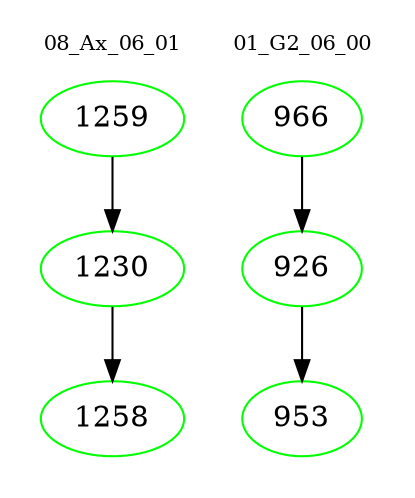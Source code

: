 digraph{
subgraph cluster_0 {
color = white
label = "08_Ax_06_01";
fontsize=10;
T0_1259 [label="1259", color="green"]
T0_1259 -> T0_1230 [color="black"]
T0_1230 [label="1230", color="green"]
T0_1230 -> T0_1258 [color="black"]
T0_1258 [label="1258", color="green"]
}
subgraph cluster_1 {
color = white
label = "01_G2_06_00";
fontsize=10;
T1_966 [label="966", color="green"]
T1_966 -> T1_926 [color="black"]
T1_926 [label="926", color="green"]
T1_926 -> T1_953 [color="black"]
T1_953 [label="953", color="green"]
}
}

